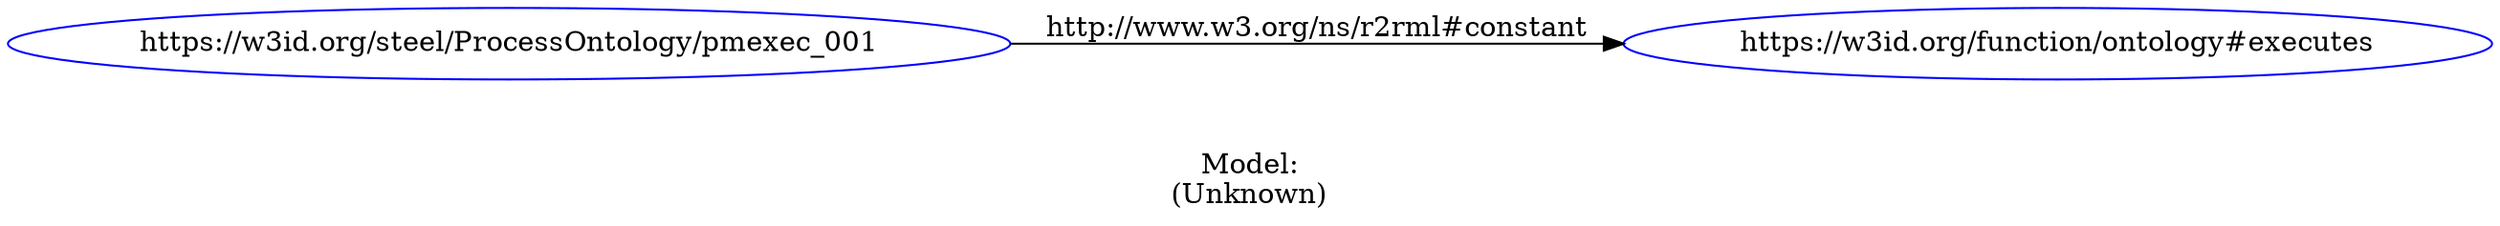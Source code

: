 digraph {
	rankdir = LR;
	charset="utf-8";

	"Rhttps://w3id.org/steel/ProcessOntology/pmexec_001" -> "Rhttps://w3id.org/function/ontology#executes" [ label="http://www.w3.org/ns/r2rml#constant" ];

	// Resources
	"Rhttps://w3id.org/steel/ProcessOntology/pmexec_001" [ label="https://w3id.org/steel/ProcessOntology/pmexec_001", shape = ellipse, color = blue ];
	"Rhttps://w3id.org/function/ontology#executes" [ label="https://w3id.org/function/ontology#executes", shape = ellipse, color = blue ];

	// Anonymous nodes

	// Literals

	label="\n\nModel:\n(Unknown)";
}
